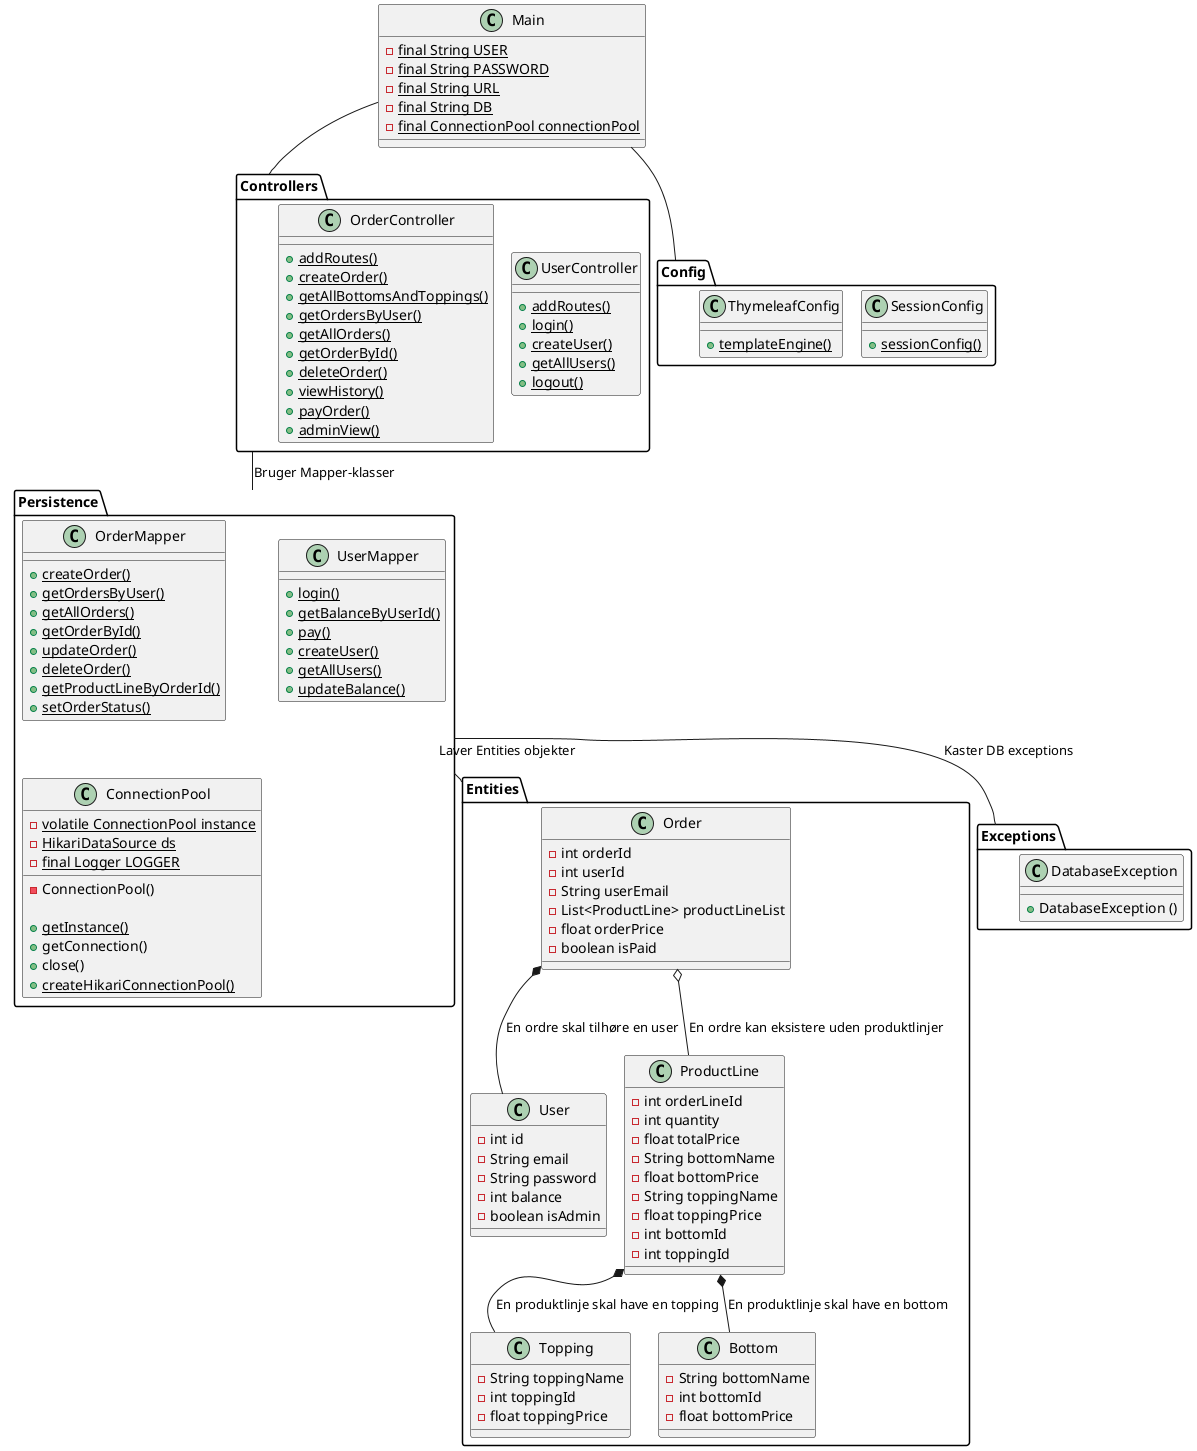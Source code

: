 @startuml
!pragma Layout smetana

    class Main {
    - {static} final String USER
    - {static} final String PASSWORD
    - {static} final String URL
    - {static} final String DB
    - {static} final ConnectionPool connectionPool
    }

package "Entities" {
    class Topping {
    - String toppingName
    - int toppingId
    - float toppingPrice
    }

    class Bottom {
    - String bottomName
    - int bottomId
    - float bottomPrice
    }

    class User {
    - int id
    - String email
    - String password
    - int balance
    - boolean isAdmin
    }

    class ProductLine {
    - int orderLineId
    - int quantity
    - float totalPrice
    - String bottomName
    - float bottomPrice
    - String toppingName
    - float toppingPrice
    - int bottomId
    - int toppingId
    }

    class Order {
    - int orderId
    - int userId
    - String userEmail
    - List<ProductLine> productLineList
    - float orderPrice
    - boolean isPaid
    }
}


package "Persistence" {
    class OrderMapper {
    + {static} createOrder()
    + {static} getOrdersByUser()
    + {static} getAllOrders()
    + {static} getOrderById()
    + {static} updateOrder()
    + {static} deleteOrder()
    + {static} getProductLineByOrderId()
    + {static} setOrderStatus()
    }
class UserMapper {
    + {static} login()
    + {static} getBalanceByUserId()
    + {static} pay()
    + {static} createUser()
    + {static} getAllUsers()
    + {static} updateBalance()
    }

    class ConnectionPool {
        - {static} volatile ConnectionPool instance
        - {static} HikariDataSource ds
        - {static} final Logger LOGGER

        - ConnectionPool()

        + {static} getInstance()
        + getConnection()
        + close()
        + {static} createHikariConnectionPool()
        }
}


package "Controllers" {
    class UserController {
    + {static} addRoutes()
    + {static} login()
    + {static} createUser()
    + {static} getAllUsers()
    + {static} logout()
    }

    class OrderController {
    + {static} addRoutes()
    + {static} createOrder()
    + {static} getAllBottomsAndToppings()
    + {static} getOrdersByUser()
    + {static} getAllOrders()
    + {static} getOrderById()
    + {static} deleteOrder()
    + {static} viewHistory()
    + {static} payOrder()
    + {static} adminView()
    }
}
package "Config" {
    class SessionConfig {
     + {static} sessionConfig()
     }
    class ThymeleafConfig{
    + {static} templateEngine()
    }
}

package "Exceptions" {
     class DatabaseException {
     + DatabaseException ()
      }
}

'Entitet relationer
Order *-- User: "En ordre skal tilhøre en user"
Order o-- ProductLine: "En ordre kan eksistere uden produktlinjer"
ProductLine *-- Topping: "En produktlinje skal have en topping"
ProductLine *-- Bottom: "En produktlinje skal have en bottom"

Main -- "Controllers"
Main -- "Config"
"Persistence" -- "Entities": Laver Entities objekter
"Controllers" -- "Persistence": Bruger Mapper-klasser
"Persistence" -- "Exceptions": Kaster DB exceptions



@enduml
implements ..|>
extends <|-- (is-a)
composition *-- (must-have)
Aggregation o-- (can-have)
Associering <--
